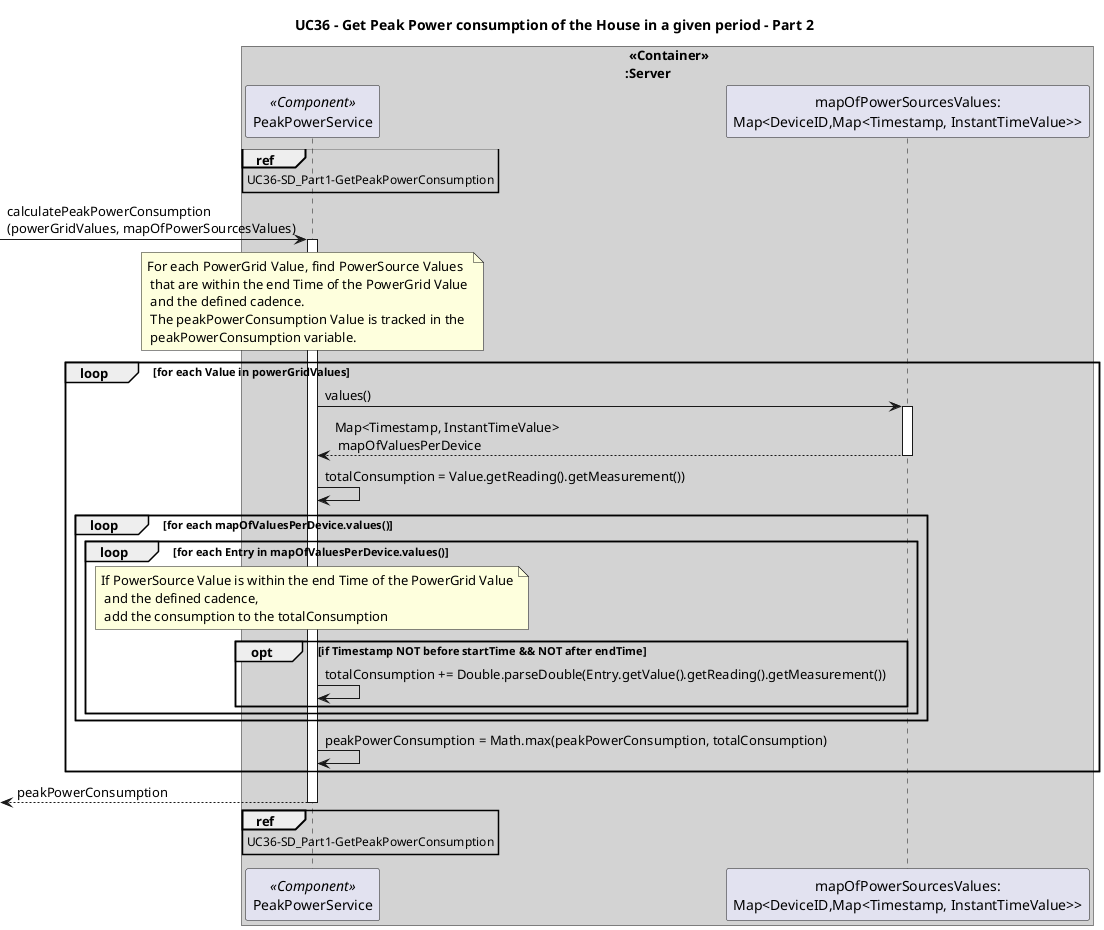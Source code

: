 @startuml

title UC36 - Get Peak Power consumption of the House in a given period - Part 2

box " <<Container>>\n:Server" #LightGrey
participant "PeakPowerService" as service <<Component>>
participant "mapOfPowerSourcesValues:\nMap<DeviceID,Map<Timestamp, InstantTimeValue>>" as mapOfPowerSourcesValues
end box

ref over service : UC36-SD_Part1-GetPeakPowerConsumption
-> service : calculatePeakPowerConsumption\n(powerGridValues, mapOfPowerSourcesValues)
activate service


note over service: For each PowerGrid Value, find PowerSource Values\n that are within the end Time of the PowerGrid Value\n and the defined cadence.\n The peakPowerConsumption Value is tracked in the \n peakPowerConsumption variable.

loop for each Value in powerGridValues
    service -> mapOfPowerSourcesValues : values()
    activate mapOfPowerSourcesValues
    mapOfPowerSourcesValues --> service : Map<Timestamp, InstantTimeValue>\n mapOfValuesPerDevice
    deactivate mapOfPowerSourcesValues

    service -> service : totalConsumption = Value.getReading().getMeasurement())

    loop for each mapOfValuesPerDevice.values()
        loop for each Entry in mapOfValuesPerDevice.values()
        note over service: If PowerSource Value is within the end Time of the PowerGrid Value\n and the defined cadence,\n add the consumption to the totalConsumption
            opt if Timestamp NOT before startTime && NOT after endTime
                service -> service : totalConsumption += Double.parseDouble(Entry.getValue().getReading().getMeasurement())
            end
        end
    end

    service -> service : peakPowerConsumption = Math.max(peakPowerConsumption, totalConsumption)

end

<-- service : peakPowerConsumption
deactivate service
ref over service : UC36-SD_Part1-GetPeakPowerConsumption

@enduml